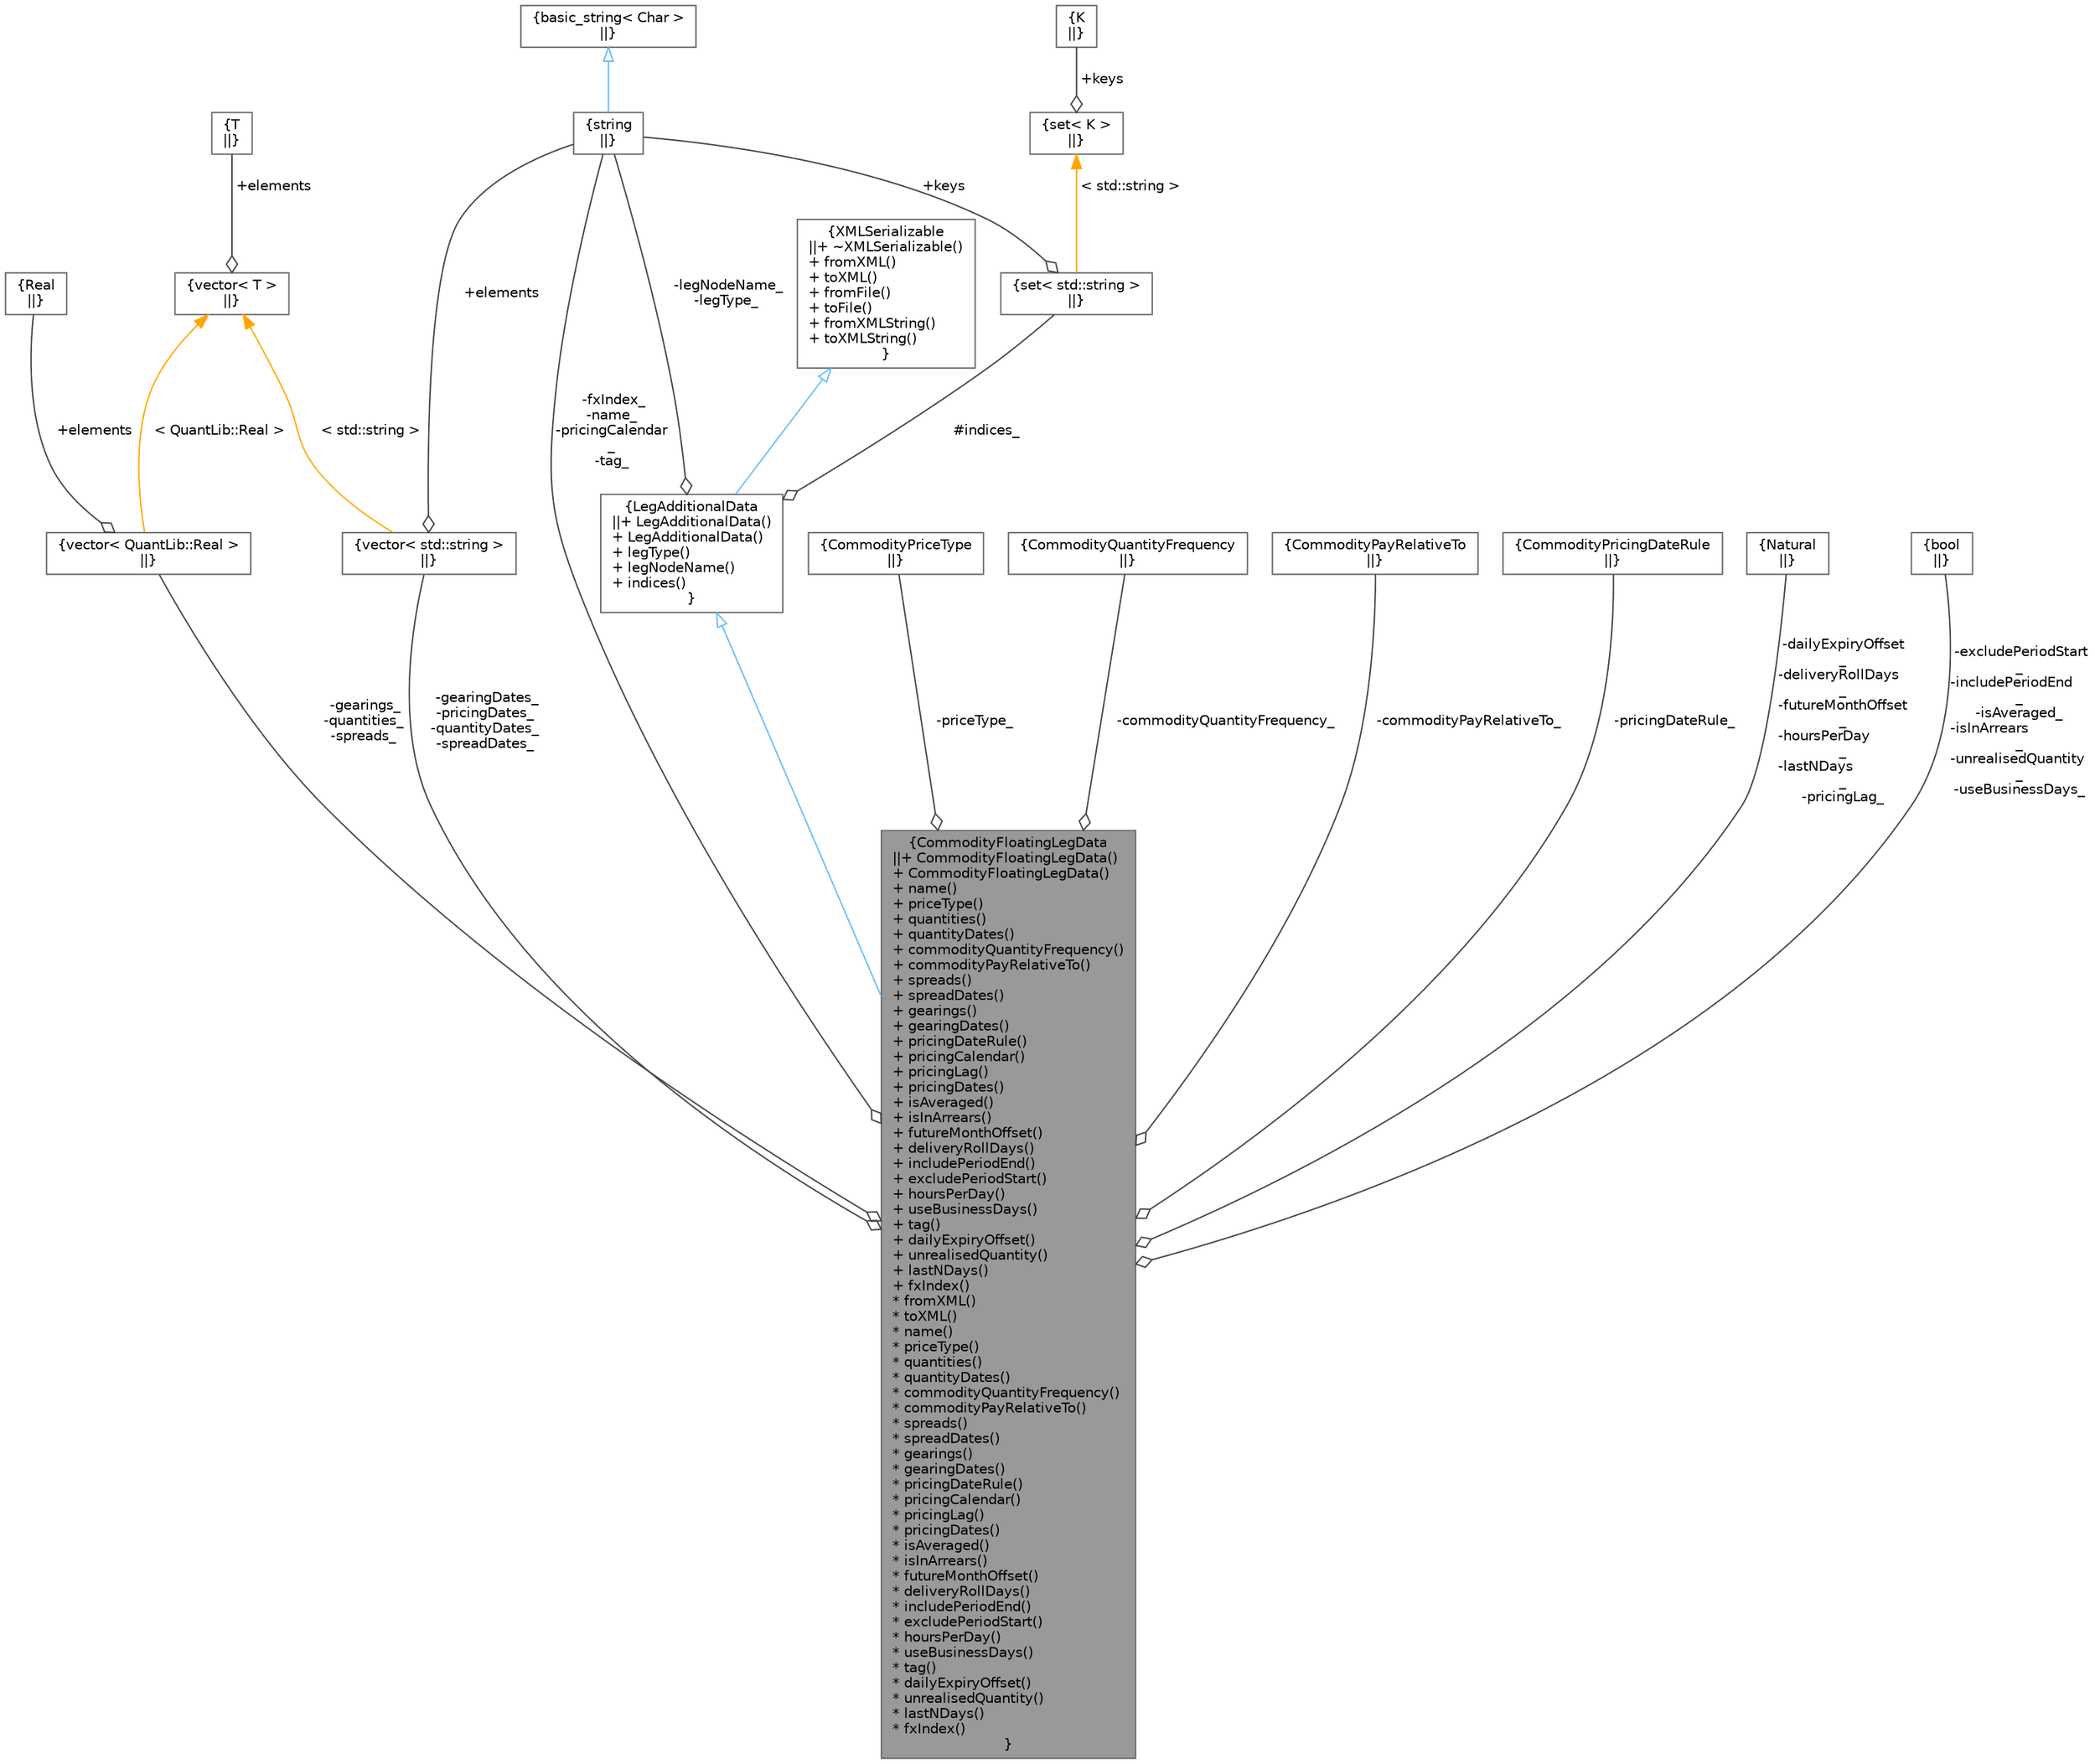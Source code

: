 digraph "CommodityFloatingLegData"
{
 // INTERACTIVE_SVG=YES
 // LATEX_PDF_SIZE
  bgcolor="transparent";
  edge [fontname=Helvetica,fontsize=10,labelfontname=Helvetica,labelfontsize=10];
  node [fontname=Helvetica,fontsize=10,shape=box,height=0.2,width=0.4];
  Node1 [label="{CommodityFloatingLegData\n||+ CommodityFloatingLegData()\l+ CommodityFloatingLegData()\l+ name()\l+ priceType()\l+ quantities()\l+ quantityDates()\l+ commodityQuantityFrequency()\l+ commodityPayRelativeTo()\l+ spreads()\l+ spreadDates()\l+ gearings()\l+ gearingDates()\l+ pricingDateRule()\l+ pricingCalendar()\l+ pricingLag()\l+ pricingDates()\l+ isAveraged()\l+ isInArrears()\l+ futureMonthOffset()\l+ deliveryRollDays()\l+ includePeriodEnd()\l+ excludePeriodStart()\l+ hoursPerDay()\l+ useBusinessDays()\l+ tag()\l+ dailyExpiryOffset()\l+ unrealisedQuantity()\l+ lastNDays()\l+ fxIndex()\l* fromXML()\l* toXML()\l* name()\l* priceType()\l* quantities()\l* quantityDates()\l* commodityQuantityFrequency()\l* commodityPayRelativeTo()\l* spreads()\l* spreadDates()\l* gearings()\l* gearingDates()\l* pricingDateRule()\l* pricingCalendar()\l* pricingLag()\l* pricingDates()\l* isAveraged()\l* isInArrears()\l* futureMonthOffset()\l* deliveryRollDays()\l* includePeriodEnd()\l* excludePeriodStart()\l* hoursPerDay()\l* useBusinessDays()\l* tag()\l* dailyExpiryOffset()\l* unrealisedQuantity()\l* lastNDays()\l* fxIndex()\l}",height=0.2,width=0.4,color="gray40", fillcolor="grey60", style="filled", fontcolor="black",tooltip=" "];
  Node2 -> Node1 [dir="back",color="steelblue1",style="solid",arrowtail="onormal"];
  Node2 [label="{LegAdditionalData\n||+ LegAdditionalData()\l+ LegAdditionalData()\l+ legType()\l+ legNodeName()\l+ indices()\l}",height=0.2,width=0.4,color="gray40", fillcolor="white", style="filled",URL="$classore_1_1data_1_1_leg_additional_data.html",tooltip="Serializable Additional Leg Data."];
  Node3 -> Node2 [dir="back",color="steelblue1",style="solid",arrowtail="onormal"];
  Node3 [label="{XMLSerializable\n||+ ~XMLSerializable()\l+ fromXML()\l+ toXML()\l+ fromFile()\l+ toFile()\l+ fromXMLString()\l+ toXMLString()\l}",height=0.2,width=0.4,color="gray40", fillcolor="white", style="filled",URL="$classore_1_1data_1_1_x_m_l_serializable.html",tooltip="Base class for all serializable classes."];
  Node4 -> Node2 [color="grey25",style="solid",label=" #indices_" ,arrowhead="odiamond"];
  Node4 [label="{set\< std::string \>\n||}",height=0.2,width=0.4,color="gray40", fillcolor="white", style="filled",tooltip=" "];
  Node5 -> Node4 [color="grey25",style="solid",label=" +keys" ,arrowhead="odiamond"];
  Node5 [label="{string\n||}",height=0.2,width=0.4,color="gray40", fillcolor="white", style="filled",tooltip=" "];
  Node6 -> Node5 [dir="back",color="steelblue1",style="solid",arrowtail="onormal"];
  Node6 [label="{basic_string\< Char \>\n||}",height=0.2,width=0.4,color="gray40", fillcolor="white", style="filled",tooltip=" "];
  Node7 -> Node4 [dir="back",color="orange",style="solid",label=" \< std::string \>" ];
  Node7 [label="{set\< K \>\n||}",height=0.2,width=0.4,color="gray40", fillcolor="white", style="filled",tooltip=" "];
  Node8 -> Node7 [color="grey25",style="solid",label=" +keys" ,arrowhead="odiamond"];
  Node8 [label="{K\n||}",height=0.2,width=0.4,color="gray40", fillcolor="white", style="filled",tooltip=" "];
  Node5 -> Node2 [color="grey25",style="solid",label=" -legNodeName_\n-legType_" ,arrowhead="odiamond"];
  Node5 -> Node1 [color="grey25",style="solid",label=" -fxIndex_\n-name_\n-pricingCalendar\l_\n-tag_" ,arrowhead="odiamond"];
  Node9 -> Node1 [color="grey25",style="solid",label=" -priceType_" ,arrowhead="odiamond"];
  Node9 [label="{CommodityPriceType\n||}",height=0.2,width=0.4,color="gray40", fillcolor="white", style="filled",tooltip=" "];
  Node10 -> Node1 [color="grey25",style="solid",label=" -gearings_\n-quantities_\n-spreads_" ,arrowhead="odiamond"];
  Node10 [label="{vector\< QuantLib::Real \>\n||}",height=0.2,width=0.4,color="gray40", fillcolor="white", style="filled",tooltip=" "];
  Node11 -> Node10 [color="grey25",style="solid",label=" +elements" ,arrowhead="odiamond"];
  Node11 [label="{Real\n||}",height=0.2,width=0.4,color="gray40", fillcolor="white", style="filled",tooltip=" "];
  Node12 -> Node10 [dir="back",color="orange",style="solid",label=" \< QuantLib::Real \>" ];
  Node12 [label="{vector\< T \>\n||}",height=0.2,width=0.4,color="gray40", fillcolor="white", style="filled",tooltip=" "];
  Node13 -> Node12 [color="grey25",style="solid",label=" +elements" ,arrowhead="odiamond"];
  Node13 [label="{T\n||}",height=0.2,width=0.4,color="gray40", fillcolor="white", style="filled",tooltip=" "];
  Node14 -> Node1 [color="grey25",style="solid",label=" -gearingDates_\n-pricingDates_\n-quantityDates_\n-spreadDates_" ,arrowhead="odiamond"];
  Node14 [label="{vector\< std::string \>\n||}",height=0.2,width=0.4,color="gray40", fillcolor="white", style="filled",tooltip=" "];
  Node5 -> Node14 [color="grey25",style="solid",label=" +elements" ,arrowhead="odiamond"];
  Node12 -> Node14 [dir="back",color="orange",style="solid",label=" \< std::string \>" ];
  Node15 -> Node1 [color="grey25",style="solid",label=" -commodityQuantityFrequency_" ,arrowhead="odiamond"];
  Node15 [label="{CommodityQuantityFrequency\n||}",height=0.2,width=0.4,color="gray40", fillcolor="white", style="filled",tooltip=" "];
  Node16 -> Node1 [color="grey25",style="solid",label=" -commodityPayRelativeTo_" ,arrowhead="odiamond"];
  Node16 [label="{CommodityPayRelativeTo\n||}",height=0.2,width=0.4,color="gray40", fillcolor="white", style="filled",tooltip=" "];
  Node17 -> Node1 [color="grey25",style="solid",label=" -pricingDateRule_" ,arrowhead="odiamond"];
  Node17 [label="{CommodityPricingDateRule\n||}",height=0.2,width=0.4,color="gray40", fillcolor="white", style="filled",tooltip=" "];
  Node18 -> Node1 [color="grey25",style="solid",label=" -dailyExpiryOffset\l_\n-deliveryRollDays\l_\n-futureMonthOffset\l_\n-hoursPerDay\l_\n-lastNDays\l_\n-pricingLag_" ,arrowhead="odiamond"];
  Node18 [label="{Natural\n||}",height=0.2,width=0.4,color="gray40", fillcolor="white", style="filled",tooltip=" "];
  Node19 -> Node1 [color="grey25",style="solid",label=" -excludePeriodStart\l_\n-includePeriodEnd\l_\n-isAveraged_\n-isInArrears\l_\n-unrealisedQuantity\l_\n-useBusinessDays_" ,arrowhead="odiamond"];
  Node19 [label="{bool\n||}",height=0.2,width=0.4,color="gray40", fillcolor="white", style="filled",URL="$classbool.html",tooltip=" "];
}
